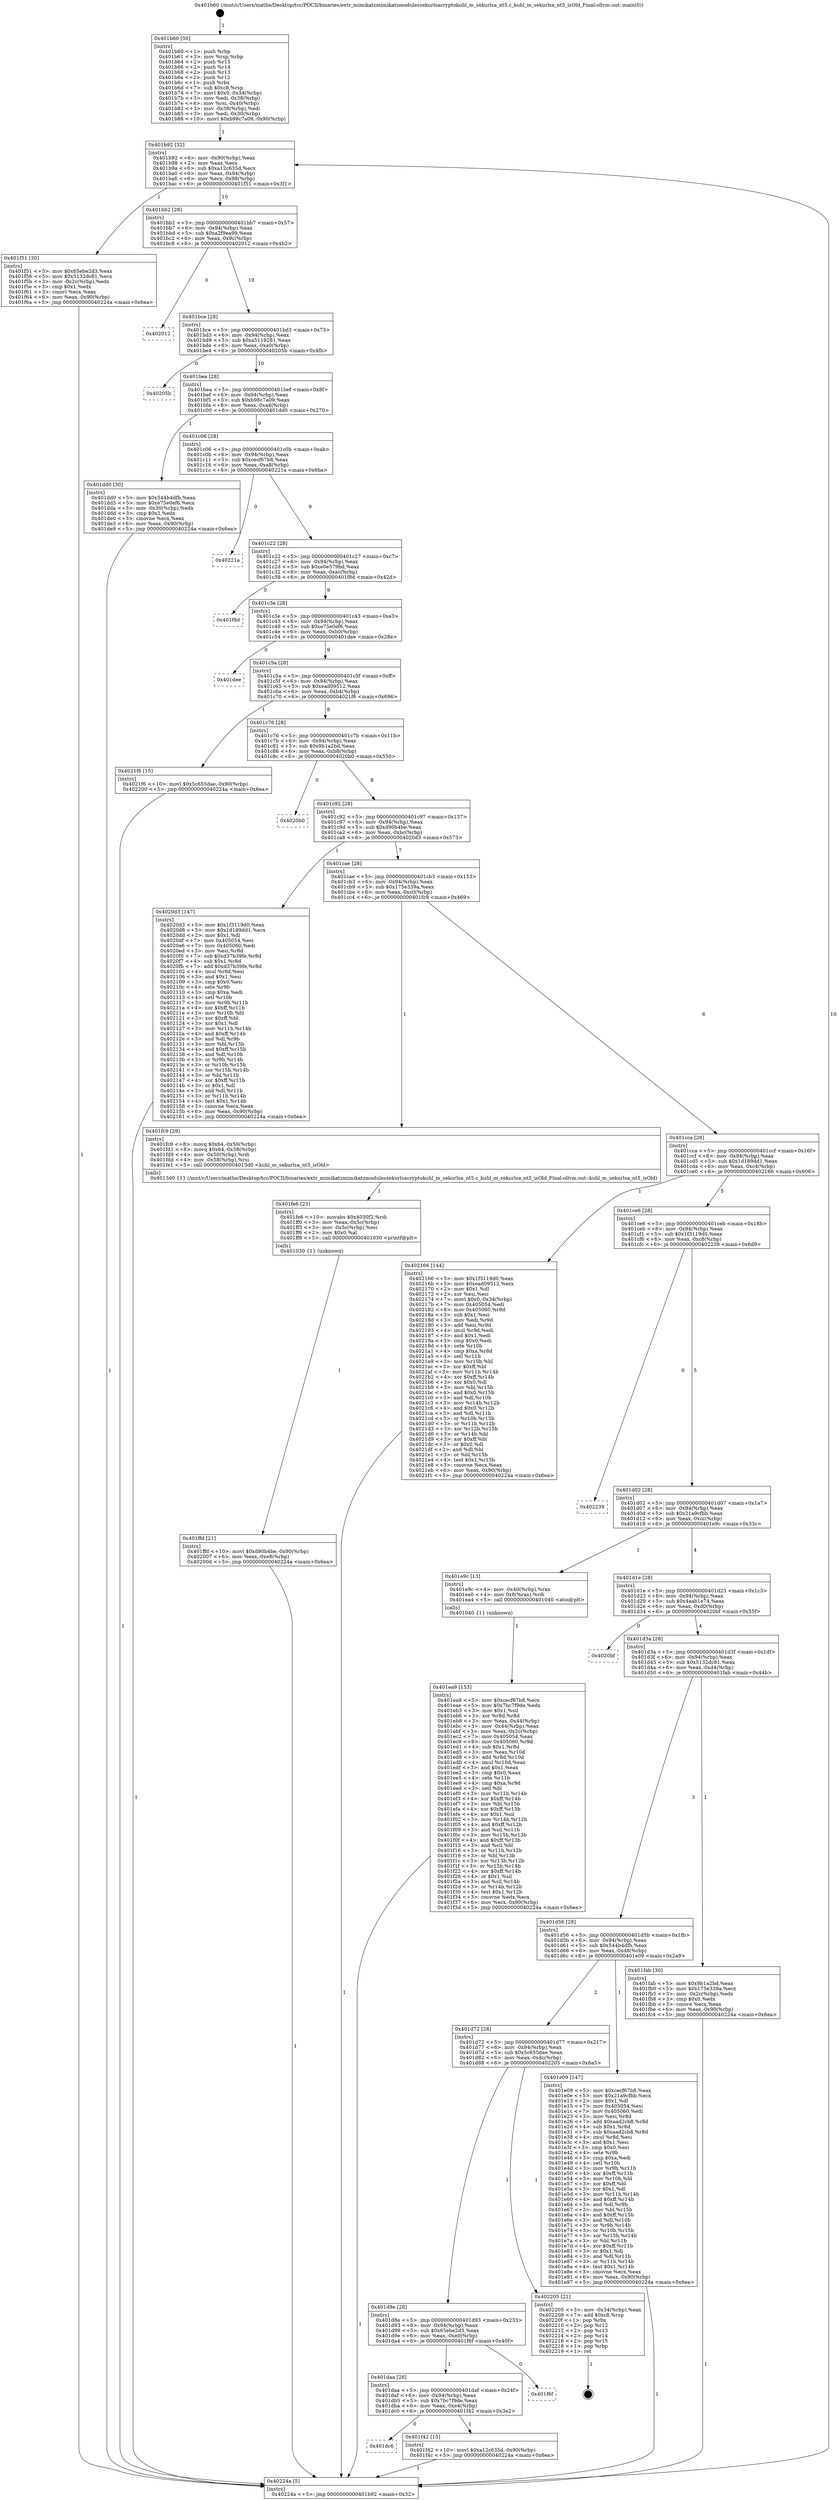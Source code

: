 digraph "0x401b60" {
  label = "0x401b60 (/mnt/c/Users/mathe/Desktop/tcc/POCII/binaries/extr_mimikatzmimikatzmodulessekurlsacryptokuhl_m_sekurlsa_nt5.c_kuhl_m_sekurlsa_nt5_isOld_Final-ollvm.out::main(0))"
  labelloc = "t"
  node[shape=record]

  Entry [label="",width=0.3,height=0.3,shape=circle,fillcolor=black,style=filled]
  "0x401b92" [label="{
     0x401b92 [32]\l
     | [instrs]\l
     &nbsp;&nbsp;0x401b92 \<+6\>: mov -0x90(%rbp),%eax\l
     &nbsp;&nbsp;0x401b98 \<+2\>: mov %eax,%ecx\l
     &nbsp;&nbsp;0x401b9a \<+6\>: sub $0xa12c635d,%ecx\l
     &nbsp;&nbsp;0x401ba0 \<+6\>: mov %eax,-0x94(%rbp)\l
     &nbsp;&nbsp;0x401ba6 \<+6\>: mov %ecx,-0x98(%rbp)\l
     &nbsp;&nbsp;0x401bac \<+6\>: je 0000000000401f51 \<main+0x3f1\>\l
  }"]
  "0x401f51" [label="{
     0x401f51 [30]\l
     | [instrs]\l
     &nbsp;&nbsp;0x401f51 \<+5\>: mov $0x65ebe2d3,%eax\l
     &nbsp;&nbsp;0x401f56 \<+5\>: mov $0x5132dc81,%ecx\l
     &nbsp;&nbsp;0x401f5b \<+3\>: mov -0x2c(%rbp),%edx\l
     &nbsp;&nbsp;0x401f5e \<+3\>: cmp $0x1,%edx\l
     &nbsp;&nbsp;0x401f61 \<+3\>: cmovl %ecx,%eax\l
     &nbsp;&nbsp;0x401f64 \<+6\>: mov %eax,-0x90(%rbp)\l
     &nbsp;&nbsp;0x401f6a \<+5\>: jmp 000000000040224a \<main+0x6ea\>\l
  }"]
  "0x401bb2" [label="{
     0x401bb2 [28]\l
     | [instrs]\l
     &nbsp;&nbsp;0x401bb2 \<+5\>: jmp 0000000000401bb7 \<main+0x57\>\l
     &nbsp;&nbsp;0x401bb7 \<+6\>: mov -0x94(%rbp),%eax\l
     &nbsp;&nbsp;0x401bbd \<+5\>: sub $0xa2f9ea99,%eax\l
     &nbsp;&nbsp;0x401bc2 \<+6\>: mov %eax,-0x9c(%rbp)\l
     &nbsp;&nbsp;0x401bc8 \<+6\>: je 0000000000402012 \<main+0x4b2\>\l
  }"]
  Exit [label="",width=0.3,height=0.3,shape=circle,fillcolor=black,style=filled,peripheries=2]
  "0x402012" [label="{
     0x402012\l
  }", style=dashed]
  "0x401bce" [label="{
     0x401bce [28]\l
     | [instrs]\l
     &nbsp;&nbsp;0x401bce \<+5\>: jmp 0000000000401bd3 \<main+0x73\>\l
     &nbsp;&nbsp;0x401bd3 \<+6\>: mov -0x94(%rbp),%eax\l
     &nbsp;&nbsp;0x401bd9 \<+5\>: sub $0xa5119281,%eax\l
     &nbsp;&nbsp;0x401bde \<+6\>: mov %eax,-0xa0(%rbp)\l
     &nbsp;&nbsp;0x401be4 \<+6\>: je 000000000040205b \<main+0x4fb\>\l
  }"]
  "0x401ffd" [label="{
     0x401ffd [21]\l
     | [instrs]\l
     &nbsp;&nbsp;0x401ffd \<+10\>: movl $0xd90b4be,-0x90(%rbp)\l
     &nbsp;&nbsp;0x402007 \<+6\>: mov %eax,-0xe8(%rbp)\l
     &nbsp;&nbsp;0x40200d \<+5\>: jmp 000000000040224a \<main+0x6ea\>\l
  }"]
  "0x40205b" [label="{
     0x40205b\l
  }", style=dashed]
  "0x401bea" [label="{
     0x401bea [28]\l
     | [instrs]\l
     &nbsp;&nbsp;0x401bea \<+5\>: jmp 0000000000401bef \<main+0x8f\>\l
     &nbsp;&nbsp;0x401bef \<+6\>: mov -0x94(%rbp),%eax\l
     &nbsp;&nbsp;0x401bf5 \<+5\>: sub $0xb98c7a09,%eax\l
     &nbsp;&nbsp;0x401bfa \<+6\>: mov %eax,-0xa4(%rbp)\l
     &nbsp;&nbsp;0x401c00 \<+6\>: je 0000000000401dd0 \<main+0x270\>\l
  }"]
  "0x401fe6" [label="{
     0x401fe6 [23]\l
     | [instrs]\l
     &nbsp;&nbsp;0x401fe6 \<+10\>: movabs $0x4030f2,%rdi\l
     &nbsp;&nbsp;0x401ff0 \<+3\>: mov %eax,-0x5c(%rbp)\l
     &nbsp;&nbsp;0x401ff3 \<+3\>: mov -0x5c(%rbp),%esi\l
     &nbsp;&nbsp;0x401ff6 \<+2\>: mov $0x0,%al\l
     &nbsp;&nbsp;0x401ff8 \<+5\>: call 0000000000401030 \<printf@plt\>\l
     | [calls]\l
     &nbsp;&nbsp;0x401030 \{1\} (unknown)\l
  }"]
  "0x401dd0" [label="{
     0x401dd0 [30]\l
     | [instrs]\l
     &nbsp;&nbsp;0x401dd0 \<+5\>: mov $0x544b4dfb,%eax\l
     &nbsp;&nbsp;0x401dd5 \<+5\>: mov $0xe75e0ef6,%ecx\l
     &nbsp;&nbsp;0x401dda \<+3\>: mov -0x30(%rbp),%edx\l
     &nbsp;&nbsp;0x401ddd \<+3\>: cmp $0x2,%edx\l
     &nbsp;&nbsp;0x401de0 \<+3\>: cmovne %ecx,%eax\l
     &nbsp;&nbsp;0x401de3 \<+6\>: mov %eax,-0x90(%rbp)\l
     &nbsp;&nbsp;0x401de9 \<+5\>: jmp 000000000040224a \<main+0x6ea\>\l
  }"]
  "0x401c06" [label="{
     0x401c06 [28]\l
     | [instrs]\l
     &nbsp;&nbsp;0x401c06 \<+5\>: jmp 0000000000401c0b \<main+0xab\>\l
     &nbsp;&nbsp;0x401c0b \<+6\>: mov -0x94(%rbp),%eax\l
     &nbsp;&nbsp;0x401c11 \<+5\>: sub $0xcecf67b8,%eax\l
     &nbsp;&nbsp;0x401c16 \<+6\>: mov %eax,-0xa8(%rbp)\l
     &nbsp;&nbsp;0x401c1c \<+6\>: je 000000000040221a \<main+0x6ba\>\l
  }"]
  "0x40224a" [label="{
     0x40224a [5]\l
     | [instrs]\l
     &nbsp;&nbsp;0x40224a \<+5\>: jmp 0000000000401b92 \<main+0x32\>\l
  }"]
  "0x401b60" [label="{
     0x401b60 [50]\l
     | [instrs]\l
     &nbsp;&nbsp;0x401b60 \<+1\>: push %rbp\l
     &nbsp;&nbsp;0x401b61 \<+3\>: mov %rsp,%rbp\l
     &nbsp;&nbsp;0x401b64 \<+2\>: push %r15\l
     &nbsp;&nbsp;0x401b66 \<+2\>: push %r14\l
     &nbsp;&nbsp;0x401b68 \<+2\>: push %r13\l
     &nbsp;&nbsp;0x401b6a \<+2\>: push %r12\l
     &nbsp;&nbsp;0x401b6c \<+1\>: push %rbx\l
     &nbsp;&nbsp;0x401b6d \<+7\>: sub $0xc8,%rsp\l
     &nbsp;&nbsp;0x401b74 \<+7\>: movl $0x0,-0x34(%rbp)\l
     &nbsp;&nbsp;0x401b7b \<+3\>: mov %edi,-0x38(%rbp)\l
     &nbsp;&nbsp;0x401b7e \<+4\>: mov %rsi,-0x40(%rbp)\l
     &nbsp;&nbsp;0x401b82 \<+3\>: mov -0x38(%rbp),%edi\l
     &nbsp;&nbsp;0x401b85 \<+3\>: mov %edi,-0x30(%rbp)\l
     &nbsp;&nbsp;0x401b88 \<+10\>: movl $0xb98c7a09,-0x90(%rbp)\l
  }"]
  "0x401dc6" [label="{
     0x401dc6\l
  }", style=dashed]
  "0x40221a" [label="{
     0x40221a\l
  }", style=dashed]
  "0x401c22" [label="{
     0x401c22 [28]\l
     | [instrs]\l
     &nbsp;&nbsp;0x401c22 \<+5\>: jmp 0000000000401c27 \<main+0xc7\>\l
     &nbsp;&nbsp;0x401c27 \<+6\>: mov -0x94(%rbp),%eax\l
     &nbsp;&nbsp;0x401c2d \<+5\>: sub $0xe0e579bd,%eax\l
     &nbsp;&nbsp;0x401c32 \<+6\>: mov %eax,-0xac(%rbp)\l
     &nbsp;&nbsp;0x401c38 \<+6\>: je 0000000000401f8d \<main+0x42d\>\l
  }"]
  "0x401f42" [label="{
     0x401f42 [15]\l
     | [instrs]\l
     &nbsp;&nbsp;0x401f42 \<+10\>: movl $0xa12c635d,-0x90(%rbp)\l
     &nbsp;&nbsp;0x401f4c \<+5\>: jmp 000000000040224a \<main+0x6ea\>\l
  }"]
  "0x401f8d" [label="{
     0x401f8d\l
  }", style=dashed]
  "0x401c3e" [label="{
     0x401c3e [28]\l
     | [instrs]\l
     &nbsp;&nbsp;0x401c3e \<+5\>: jmp 0000000000401c43 \<main+0xe3\>\l
     &nbsp;&nbsp;0x401c43 \<+6\>: mov -0x94(%rbp),%eax\l
     &nbsp;&nbsp;0x401c49 \<+5\>: sub $0xe75e0ef6,%eax\l
     &nbsp;&nbsp;0x401c4e \<+6\>: mov %eax,-0xb0(%rbp)\l
     &nbsp;&nbsp;0x401c54 \<+6\>: je 0000000000401dee \<main+0x28e\>\l
  }"]
  "0x401daa" [label="{
     0x401daa [28]\l
     | [instrs]\l
     &nbsp;&nbsp;0x401daa \<+5\>: jmp 0000000000401daf \<main+0x24f\>\l
     &nbsp;&nbsp;0x401daf \<+6\>: mov -0x94(%rbp),%eax\l
     &nbsp;&nbsp;0x401db5 \<+5\>: sub $0x7bc7f9de,%eax\l
     &nbsp;&nbsp;0x401dba \<+6\>: mov %eax,-0xe4(%rbp)\l
     &nbsp;&nbsp;0x401dc0 \<+6\>: je 0000000000401f42 \<main+0x3e2\>\l
  }"]
  "0x401dee" [label="{
     0x401dee\l
  }", style=dashed]
  "0x401c5a" [label="{
     0x401c5a [28]\l
     | [instrs]\l
     &nbsp;&nbsp;0x401c5a \<+5\>: jmp 0000000000401c5f \<main+0xff\>\l
     &nbsp;&nbsp;0x401c5f \<+6\>: mov -0x94(%rbp),%eax\l
     &nbsp;&nbsp;0x401c65 \<+5\>: sub $0xead09512,%eax\l
     &nbsp;&nbsp;0x401c6a \<+6\>: mov %eax,-0xb4(%rbp)\l
     &nbsp;&nbsp;0x401c70 \<+6\>: je 00000000004021f6 \<main+0x696\>\l
  }"]
  "0x401f6f" [label="{
     0x401f6f\l
  }", style=dashed]
  "0x4021f6" [label="{
     0x4021f6 [15]\l
     | [instrs]\l
     &nbsp;&nbsp;0x4021f6 \<+10\>: movl $0x5c655dae,-0x90(%rbp)\l
     &nbsp;&nbsp;0x402200 \<+5\>: jmp 000000000040224a \<main+0x6ea\>\l
  }"]
  "0x401c76" [label="{
     0x401c76 [28]\l
     | [instrs]\l
     &nbsp;&nbsp;0x401c76 \<+5\>: jmp 0000000000401c7b \<main+0x11b\>\l
     &nbsp;&nbsp;0x401c7b \<+6\>: mov -0x94(%rbp),%eax\l
     &nbsp;&nbsp;0x401c81 \<+5\>: sub $0x9b1a2bd,%eax\l
     &nbsp;&nbsp;0x401c86 \<+6\>: mov %eax,-0xb8(%rbp)\l
     &nbsp;&nbsp;0x401c8c \<+6\>: je 00000000004020b0 \<main+0x550\>\l
  }"]
  "0x401d8e" [label="{
     0x401d8e [28]\l
     | [instrs]\l
     &nbsp;&nbsp;0x401d8e \<+5\>: jmp 0000000000401d93 \<main+0x233\>\l
     &nbsp;&nbsp;0x401d93 \<+6\>: mov -0x94(%rbp),%eax\l
     &nbsp;&nbsp;0x401d99 \<+5\>: sub $0x65ebe2d3,%eax\l
     &nbsp;&nbsp;0x401d9e \<+6\>: mov %eax,-0xe0(%rbp)\l
     &nbsp;&nbsp;0x401da4 \<+6\>: je 0000000000401f6f \<main+0x40f\>\l
  }"]
  "0x4020b0" [label="{
     0x4020b0\l
  }", style=dashed]
  "0x401c92" [label="{
     0x401c92 [28]\l
     | [instrs]\l
     &nbsp;&nbsp;0x401c92 \<+5\>: jmp 0000000000401c97 \<main+0x137\>\l
     &nbsp;&nbsp;0x401c97 \<+6\>: mov -0x94(%rbp),%eax\l
     &nbsp;&nbsp;0x401c9d \<+5\>: sub $0xd90b4be,%eax\l
     &nbsp;&nbsp;0x401ca2 \<+6\>: mov %eax,-0xbc(%rbp)\l
     &nbsp;&nbsp;0x401ca8 \<+6\>: je 00000000004020d3 \<main+0x573\>\l
  }"]
  "0x402205" [label="{
     0x402205 [21]\l
     | [instrs]\l
     &nbsp;&nbsp;0x402205 \<+3\>: mov -0x34(%rbp),%eax\l
     &nbsp;&nbsp;0x402208 \<+7\>: add $0xc8,%rsp\l
     &nbsp;&nbsp;0x40220f \<+1\>: pop %rbx\l
     &nbsp;&nbsp;0x402210 \<+2\>: pop %r12\l
     &nbsp;&nbsp;0x402212 \<+2\>: pop %r13\l
     &nbsp;&nbsp;0x402214 \<+2\>: pop %r14\l
     &nbsp;&nbsp;0x402216 \<+2\>: pop %r15\l
     &nbsp;&nbsp;0x402218 \<+1\>: pop %rbp\l
     &nbsp;&nbsp;0x402219 \<+1\>: ret\l
  }"]
  "0x4020d3" [label="{
     0x4020d3 [147]\l
     | [instrs]\l
     &nbsp;&nbsp;0x4020d3 \<+5\>: mov $0x1f3119d0,%eax\l
     &nbsp;&nbsp;0x4020d8 \<+5\>: mov $0x1d189dd1,%ecx\l
     &nbsp;&nbsp;0x4020dd \<+2\>: mov $0x1,%dl\l
     &nbsp;&nbsp;0x4020df \<+7\>: mov 0x405054,%esi\l
     &nbsp;&nbsp;0x4020e6 \<+7\>: mov 0x405060,%edi\l
     &nbsp;&nbsp;0x4020ed \<+3\>: mov %esi,%r8d\l
     &nbsp;&nbsp;0x4020f0 \<+7\>: sub $0xd37b39fe,%r8d\l
     &nbsp;&nbsp;0x4020f7 \<+4\>: sub $0x1,%r8d\l
     &nbsp;&nbsp;0x4020fb \<+7\>: add $0xd37b39fe,%r8d\l
     &nbsp;&nbsp;0x402102 \<+4\>: imul %r8d,%esi\l
     &nbsp;&nbsp;0x402106 \<+3\>: and $0x1,%esi\l
     &nbsp;&nbsp;0x402109 \<+3\>: cmp $0x0,%esi\l
     &nbsp;&nbsp;0x40210c \<+4\>: sete %r9b\l
     &nbsp;&nbsp;0x402110 \<+3\>: cmp $0xa,%edi\l
     &nbsp;&nbsp;0x402113 \<+4\>: setl %r10b\l
     &nbsp;&nbsp;0x402117 \<+3\>: mov %r9b,%r11b\l
     &nbsp;&nbsp;0x40211a \<+4\>: xor $0xff,%r11b\l
     &nbsp;&nbsp;0x40211e \<+3\>: mov %r10b,%bl\l
     &nbsp;&nbsp;0x402121 \<+3\>: xor $0xff,%bl\l
     &nbsp;&nbsp;0x402124 \<+3\>: xor $0x1,%dl\l
     &nbsp;&nbsp;0x402127 \<+3\>: mov %r11b,%r14b\l
     &nbsp;&nbsp;0x40212a \<+4\>: and $0xff,%r14b\l
     &nbsp;&nbsp;0x40212e \<+3\>: and %dl,%r9b\l
     &nbsp;&nbsp;0x402131 \<+3\>: mov %bl,%r15b\l
     &nbsp;&nbsp;0x402134 \<+4\>: and $0xff,%r15b\l
     &nbsp;&nbsp;0x402138 \<+3\>: and %dl,%r10b\l
     &nbsp;&nbsp;0x40213b \<+3\>: or %r9b,%r14b\l
     &nbsp;&nbsp;0x40213e \<+3\>: or %r10b,%r15b\l
     &nbsp;&nbsp;0x402141 \<+3\>: xor %r15b,%r14b\l
     &nbsp;&nbsp;0x402144 \<+3\>: or %bl,%r11b\l
     &nbsp;&nbsp;0x402147 \<+4\>: xor $0xff,%r11b\l
     &nbsp;&nbsp;0x40214b \<+3\>: or $0x1,%dl\l
     &nbsp;&nbsp;0x40214e \<+3\>: and %dl,%r11b\l
     &nbsp;&nbsp;0x402151 \<+3\>: or %r11b,%r14b\l
     &nbsp;&nbsp;0x402154 \<+4\>: test $0x1,%r14b\l
     &nbsp;&nbsp;0x402158 \<+3\>: cmovne %ecx,%eax\l
     &nbsp;&nbsp;0x40215b \<+6\>: mov %eax,-0x90(%rbp)\l
     &nbsp;&nbsp;0x402161 \<+5\>: jmp 000000000040224a \<main+0x6ea\>\l
  }"]
  "0x401cae" [label="{
     0x401cae [28]\l
     | [instrs]\l
     &nbsp;&nbsp;0x401cae \<+5\>: jmp 0000000000401cb3 \<main+0x153\>\l
     &nbsp;&nbsp;0x401cb3 \<+6\>: mov -0x94(%rbp),%eax\l
     &nbsp;&nbsp;0x401cb9 \<+5\>: sub $0x175e339a,%eax\l
     &nbsp;&nbsp;0x401cbe \<+6\>: mov %eax,-0xc0(%rbp)\l
     &nbsp;&nbsp;0x401cc4 \<+6\>: je 0000000000401fc9 \<main+0x469\>\l
  }"]
  "0x401ea9" [label="{
     0x401ea9 [153]\l
     | [instrs]\l
     &nbsp;&nbsp;0x401ea9 \<+5\>: mov $0xcecf67b8,%ecx\l
     &nbsp;&nbsp;0x401eae \<+5\>: mov $0x7bc7f9de,%edx\l
     &nbsp;&nbsp;0x401eb3 \<+3\>: mov $0x1,%sil\l
     &nbsp;&nbsp;0x401eb6 \<+3\>: xor %r8d,%r8d\l
     &nbsp;&nbsp;0x401eb9 \<+3\>: mov %eax,-0x44(%rbp)\l
     &nbsp;&nbsp;0x401ebc \<+3\>: mov -0x44(%rbp),%eax\l
     &nbsp;&nbsp;0x401ebf \<+3\>: mov %eax,-0x2c(%rbp)\l
     &nbsp;&nbsp;0x401ec2 \<+7\>: mov 0x405054,%eax\l
     &nbsp;&nbsp;0x401ec9 \<+8\>: mov 0x405060,%r9d\l
     &nbsp;&nbsp;0x401ed1 \<+4\>: sub $0x1,%r8d\l
     &nbsp;&nbsp;0x401ed5 \<+3\>: mov %eax,%r10d\l
     &nbsp;&nbsp;0x401ed8 \<+3\>: add %r8d,%r10d\l
     &nbsp;&nbsp;0x401edb \<+4\>: imul %r10d,%eax\l
     &nbsp;&nbsp;0x401edf \<+3\>: and $0x1,%eax\l
     &nbsp;&nbsp;0x401ee2 \<+3\>: cmp $0x0,%eax\l
     &nbsp;&nbsp;0x401ee5 \<+4\>: sete %r11b\l
     &nbsp;&nbsp;0x401ee9 \<+4\>: cmp $0xa,%r9d\l
     &nbsp;&nbsp;0x401eed \<+3\>: setl %bl\l
     &nbsp;&nbsp;0x401ef0 \<+3\>: mov %r11b,%r14b\l
     &nbsp;&nbsp;0x401ef3 \<+4\>: xor $0xff,%r14b\l
     &nbsp;&nbsp;0x401ef7 \<+3\>: mov %bl,%r15b\l
     &nbsp;&nbsp;0x401efa \<+4\>: xor $0xff,%r15b\l
     &nbsp;&nbsp;0x401efe \<+4\>: xor $0x1,%sil\l
     &nbsp;&nbsp;0x401f02 \<+3\>: mov %r14b,%r12b\l
     &nbsp;&nbsp;0x401f05 \<+4\>: and $0xff,%r12b\l
     &nbsp;&nbsp;0x401f09 \<+3\>: and %sil,%r11b\l
     &nbsp;&nbsp;0x401f0c \<+3\>: mov %r15b,%r13b\l
     &nbsp;&nbsp;0x401f0f \<+4\>: and $0xff,%r13b\l
     &nbsp;&nbsp;0x401f13 \<+3\>: and %sil,%bl\l
     &nbsp;&nbsp;0x401f16 \<+3\>: or %r11b,%r12b\l
     &nbsp;&nbsp;0x401f19 \<+3\>: or %bl,%r13b\l
     &nbsp;&nbsp;0x401f1c \<+3\>: xor %r13b,%r12b\l
     &nbsp;&nbsp;0x401f1f \<+3\>: or %r15b,%r14b\l
     &nbsp;&nbsp;0x401f22 \<+4\>: xor $0xff,%r14b\l
     &nbsp;&nbsp;0x401f26 \<+4\>: or $0x1,%sil\l
     &nbsp;&nbsp;0x401f2a \<+3\>: and %sil,%r14b\l
     &nbsp;&nbsp;0x401f2d \<+3\>: or %r14b,%r12b\l
     &nbsp;&nbsp;0x401f30 \<+4\>: test $0x1,%r12b\l
     &nbsp;&nbsp;0x401f34 \<+3\>: cmovne %edx,%ecx\l
     &nbsp;&nbsp;0x401f37 \<+6\>: mov %ecx,-0x90(%rbp)\l
     &nbsp;&nbsp;0x401f3d \<+5\>: jmp 000000000040224a \<main+0x6ea\>\l
  }"]
  "0x401fc9" [label="{
     0x401fc9 [29]\l
     | [instrs]\l
     &nbsp;&nbsp;0x401fc9 \<+8\>: movq $0x64,-0x50(%rbp)\l
     &nbsp;&nbsp;0x401fd1 \<+8\>: movq $0x64,-0x58(%rbp)\l
     &nbsp;&nbsp;0x401fd9 \<+4\>: mov -0x50(%rbp),%rdi\l
     &nbsp;&nbsp;0x401fdd \<+4\>: mov -0x58(%rbp),%rsi\l
     &nbsp;&nbsp;0x401fe1 \<+5\>: call 00000000004013d0 \<kuhl_m_sekurlsa_nt5_isOld\>\l
     | [calls]\l
     &nbsp;&nbsp;0x4013d0 \{1\} (/mnt/c/Users/mathe/Desktop/tcc/POCII/binaries/extr_mimikatzmimikatzmodulessekurlsacryptokuhl_m_sekurlsa_nt5.c_kuhl_m_sekurlsa_nt5_isOld_Final-ollvm.out::kuhl_m_sekurlsa_nt5_isOld)\l
  }"]
  "0x401cca" [label="{
     0x401cca [28]\l
     | [instrs]\l
     &nbsp;&nbsp;0x401cca \<+5\>: jmp 0000000000401ccf \<main+0x16f\>\l
     &nbsp;&nbsp;0x401ccf \<+6\>: mov -0x94(%rbp),%eax\l
     &nbsp;&nbsp;0x401cd5 \<+5\>: sub $0x1d189dd1,%eax\l
     &nbsp;&nbsp;0x401cda \<+6\>: mov %eax,-0xc4(%rbp)\l
     &nbsp;&nbsp;0x401ce0 \<+6\>: je 0000000000402166 \<main+0x606\>\l
  }"]
  "0x401d72" [label="{
     0x401d72 [28]\l
     | [instrs]\l
     &nbsp;&nbsp;0x401d72 \<+5\>: jmp 0000000000401d77 \<main+0x217\>\l
     &nbsp;&nbsp;0x401d77 \<+6\>: mov -0x94(%rbp),%eax\l
     &nbsp;&nbsp;0x401d7d \<+5\>: sub $0x5c655dae,%eax\l
     &nbsp;&nbsp;0x401d82 \<+6\>: mov %eax,-0xdc(%rbp)\l
     &nbsp;&nbsp;0x401d88 \<+6\>: je 0000000000402205 \<main+0x6a5\>\l
  }"]
  "0x402166" [label="{
     0x402166 [144]\l
     | [instrs]\l
     &nbsp;&nbsp;0x402166 \<+5\>: mov $0x1f3119d0,%eax\l
     &nbsp;&nbsp;0x40216b \<+5\>: mov $0xead09512,%ecx\l
     &nbsp;&nbsp;0x402170 \<+2\>: mov $0x1,%dl\l
     &nbsp;&nbsp;0x402172 \<+2\>: xor %esi,%esi\l
     &nbsp;&nbsp;0x402174 \<+7\>: movl $0x0,-0x34(%rbp)\l
     &nbsp;&nbsp;0x40217b \<+7\>: mov 0x405054,%edi\l
     &nbsp;&nbsp;0x402182 \<+8\>: mov 0x405060,%r8d\l
     &nbsp;&nbsp;0x40218a \<+3\>: sub $0x1,%esi\l
     &nbsp;&nbsp;0x40218d \<+3\>: mov %edi,%r9d\l
     &nbsp;&nbsp;0x402190 \<+3\>: add %esi,%r9d\l
     &nbsp;&nbsp;0x402193 \<+4\>: imul %r9d,%edi\l
     &nbsp;&nbsp;0x402197 \<+3\>: and $0x1,%edi\l
     &nbsp;&nbsp;0x40219a \<+3\>: cmp $0x0,%edi\l
     &nbsp;&nbsp;0x40219d \<+4\>: sete %r10b\l
     &nbsp;&nbsp;0x4021a1 \<+4\>: cmp $0xa,%r8d\l
     &nbsp;&nbsp;0x4021a5 \<+4\>: setl %r11b\l
     &nbsp;&nbsp;0x4021a9 \<+3\>: mov %r10b,%bl\l
     &nbsp;&nbsp;0x4021ac \<+3\>: xor $0xff,%bl\l
     &nbsp;&nbsp;0x4021af \<+3\>: mov %r11b,%r14b\l
     &nbsp;&nbsp;0x4021b2 \<+4\>: xor $0xff,%r14b\l
     &nbsp;&nbsp;0x4021b6 \<+3\>: xor $0x0,%dl\l
     &nbsp;&nbsp;0x4021b9 \<+3\>: mov %bl,%r15b\l
     &nbsp;&nbsp;0x4021bc \<+4\>: and $0x0,%r15b\l
     &nbsp;&nbsp;0x4021c0 \<+3\>: and %dl,%r10b\l
     &nbsp;&nbsp;0x4021c3 \<+3\>: mov %r14b,%r12b\l
     &nbsp;&nbsp;0x4021c6 \<+4\>: and $0x0,%r12b\l
     &nbsp;&nbsp;0x4021ca \<+3\>: and %dl,%r11b\l
     &nbsp;&nbsp;0x4021cd \<+3\>: or %r10b,%r15b\l
     &nbsp;&nbsp;0x4021d0 \<+3\>: or %r11b,%r12b\l
     &nbsp;&nbsp;0x4021d3 \<+3\>: xor %r12b,%r15b\l
     &nbsp;&nbsp;0x4021d6 \<+3\>: or %r14b,%bl\l
     &nbsp;&nbsp;0x4021d9 \<+3\>: xor $0xff,%bl\l
     &nbsp;&nbsp;0x4021dc \<+3\>: or $0x0,%dl\l
     &nbsp;&nbsp;0x4021df \<+2\>: and %dl,%bl\l
     &nbsp;&nbsp;0x4021e1 \<+3\>: or %bl,%r15b\l
     &nbsp;&nbsp;0x4021e4 \<+4\>: test $0x1,%r15b\l
     &nbsp;&nbsp;0x4021e8 \<+3\>: cmovne %ecx,%eax\l
     &nbsp;&nbsp;0x4021eb \<+6\>: mov %eax,-0x90(%rbp)\l
     &nbsp;&nbsp;0x4021f1 \<+5\>: jmp 000000000040224a \<main+0x6ea\>\l
  }"]
  "0x401ce6" [label="{
     0x401ce6 [28]\l
     | [instrs]\l
     &nbsp;&nbsp;0x401ce6 \<+5\>: jmp 0000000000401ceb \<main+0x18b\>\l
     &nbsp;&nbsp;0x401ceb \<+6\>: mov -0x94(%rbp),%eax\l
     &nbsp;&nbsp;0x401cf1 \<+5\>: sub $0x1f3119d0,%eax\l
     &nbsp;&nbsp;0x401cf6 \<+6\>: mov %eax,-0xc8(%rbp)\l
     &nbsp;&nbsp;0x401cfc \<+6\>: je 0000000000402239 \<main+0x6d9\>\l
  }"]
  "0x401e09" [label="{
     0x401e09 [147]\l
     | [instrs]\l
     &nbsp;&nbsp;0x401e09 \<+5\>: mov $0xcecf67b8,%eax\l
     &nbsp;&nbsp;0x401e0e \<+5\>: mov $0x21a9cfbb,%ecx\l
     &nbsp;&nbsp;0x401e13 \<+2\>: mov $0x1,%dl\l
     &nbsp;&nbsp;0x401e15 \<+7\>: mov 0x405054,%esi\l
     &nbsp;&nbsp;0x401e1c \<+7\>: mov 0x405060,%edi\l
     &nbsp;&nbsp;0x401e23 \<+3\>: mov %esi,%r8d\l
     &nbsp;&nbsp;0x401e26 \<+7\>: add $0xaad2cb8,%r8d\l
     &nbsp;&nbsp;0x401e2d \<+4\>: sub $0x1,%r8d\l
     &nbsp;&nbsp;0x401e31 \<+7\>: sub $0xaad2cb8,%r8d\l
     &nbsp;&nbsp;0x401e38 \<+4\>: imul %r8d,%esi\l
     &nbsp;&nbsp;0x401e3c \<+3\>: and $0x1,%esi\l
     &nbsp;&nbsp;0x401e3f \<+3\>: cmp $0x0,%esi\l
     &nbsp;&nbsp;0x401e42 \<+4\>: sete %r9b\l
     &nbsp;&nbsp;0x401e46 \<+3\>: cmp $0xa,%edi\l
     &nbsp;&nbsp;0x401e49 \<+4\>: setl %r10b\l
     &nbsp;&nbsp;0x401e4d \<+3\>: mov %r9b,%r11b\l
     &nbsp;&nbsp;0x401e50 \<+4\>: xor $0xff,%r11b\l
     &nbsp;&nbsp;0x401e54 \<+3\>: mov %r10b,%bl\l
     &nbsp;&nbsp;0x401e57 \<+3\>: xor $0xff,%bl\l
     &nbsp;&nbsp;0x401e5a \<+3\>: xor $0x1,%dl\l
     &nbsp;&nbsp;0x401e5d \<+3\>: mov %r11b,%r14b\l
     &nbsp;&nbsp;0x401e60 \<+4\>: and $0xff,%r14b\l
     &nbsp;&nbsp;0x401e64 \<+3\>: and %dl,%r9b\l
     &nbsp;&nbsp;0x401e67 \<+3\>: mov %bl,%r15b\l
     &nbsp;&nbsp;0x401e6a \<+4\>: and $0xff,%r15b\l
     &nbsp;&nbsp;0x401e6e \<+3\>: and %dl,%r10b\l
     &nbsp;&nbsp;0x401e71 \<+3\>: or %r9b,%r14b\l
     &nbsp;&nbsp;0x401e74 \<+3\>: or %r10b,%r15b\l
     &nbsp;&nbsp;0x401e77 \<+3\>: xor %r15b,%r14b\l
     &nbsp;&nbsp;0x401e7a \<+3\>: or %bl,%r11b\l
     &nbsp;&nbsp;0x401e7d \<+4\>: xor $0xff,%r11b\l
     &nbsp;&nbsp;0x401e81 \<+3\>: or $0x1,%dl\l
     &nbsp;&nbsp;0x401e84 \<+3\>: and %dl,%r11b\l
     &nbsp;&nbsp;0x401e87 \<+3\>: or %r11b,%r14b\l
     &nbsp;&nbsp;0x401e8a \<+4\>: test $0x1,%r14b\l
     &nbsp;&nbsp;0x401e8e \<+3\>: cmovne %ecx,%eax\l
     &nbsp;&nbsp;0x401e91 \<+6\>: mov %eax,-0x90(%rbp)\l
     &nbsp;&nbsp;0x401e97 \<+5\>: jmp 000000000040224a \<main+0x6ea\>\l
  }"]
  "0x402239" [label="{
     0x402239\l
  }", style=dashed]
  "0x401d02" [label="{
     0x401d02 [28]\l
     | [instrs]\l
     &nbsp;&nbsp;0x401d02 \<+5\>: jmp 0000000000401d07 \<main+0x1a7\>\l
     &nbsp;&nbsp;0x401d07 \<+6\>: mov -0x94(%rbp),%eax\l
     &nbsp;&nbsp;0x401d0d \<+5\>: sub $0x21a9cfbb,%eax\l
     &nbsp;&nbsp;0x401d12 \<+6\>: mov %eax,-0xcc(%rbp)\l
     &nbsp;&nbsp;0x401d18 \<+6\>: je 0000000000401e9c \<main+0x33c\>\l
  }"]
  "0x401d56" [label="{
     0x401d56 [28]\l
     | [instrs]\l
     &nbsp;&nbsp;0x401d56 \<+5\>: jmp 0000000000401d5b \<main+0x1fb\>\l
     &nbsp;&nbsp;0x401d5b \<+6\>: mov -0x94(%rbp),%eax\l
     &nbsp;&nbsp;0x401d61 \<+5\>: sub $0x544b4dfb,%eax\l
     &nbsp;&nbsp;0x401d66 \<+6\>: mov %eax,-0xd8(%rbp)\l
     &nbsp;&nbsp;0x401d6c \<+6\>: je 0000000000401e09 \<main+0x2a9\>\l
  }"]
  "0x401e9c" [label="{
     0x401e9c [13]\l
     | [instrs]\l
     &nbsp;&nbsp;0x401e9c \<+4\>: mov -0x40(%rbp),%rax\l
     &nbsp;&nbsp;0x401ea0 \<+4\>: mov 0x8(%rax),%rdi\l
     &nbsp;&nbsp;0x401ea4 \<+5\>: call 0000000000401040 \<atoi@plt\>\l
     | [calls]\l
     &nbsp;&nbsp;0x401040 \{1\} (unknown)\l
  }"]
  "0x401d1e" [label="{
     0x401d1e [28]\l
     | [instrs]\l
     &nbsp;&nbsp;0x401d1e \<+5\>: jmp 0000000000401d23 \<main+0x1c3\>\l
     &nbsp;&nbsp;0x401d23 \<+6\>: mov -0x94(%rbp),%eax\l
     &nbsp;&nbsp;0x401d29 \<+5\>: sub $0x4aab1e74,%eax\l
     &nbsp;&nbsp;0x401d2e \<+6\>: mov %eax,-0xd0(%rbp)\l
     &nbsp;&nbsp;0x401d34 \<+6\>: je 00000000004020bf \<main+0x55f\>\l
  }"]
  "0x401fab" [label="{
     0x401fab [30]\l
     | [instrs]\l
     &nbsp;&nbsp;0x401fab \<+5\>: mov $0x9b1a2bd,%eax\l
     &nbsp;&nbsp;0x401fb0 \<+5\>: mov $0x175e339a,%ecx\l
     &nbsp;&nbsp;0x401fb5 \<+3\>: mov -0x2c(%rbp),%edx\l
     &nbsp;&nbsp;0x401fb8 \<+3\>: cmp $0x0,%edx\l
     &nbsp;&nbsp;0x401fbb \<+3\>: cmove %ecx,%eax\l
     &nbsp;&nbsp;0x401fbe \<+6\>: mov %eax,-0x90(%rbp)\l
     &nbsp;&nbsp;0x401fc4 \<+5\>: jmp 000000000040224a \<main+0x6ea\>\l
  }"]
  "0x4020bf" [label="{
     0x4020bf\l
  }", style=dashed]
  "0x401d3a" [label="{
     0x401d3a [28]\l
     | [instrs]\l
     &nbsp;&nbsp;0x401d3a \<+5\>: jmp 0000000000401d3f \<main+0x1df\>\l
     &nbsp;&nbsp;0x401d3f \<+6\>: mov -0x94(%rbp),%eax\l
     &nbsp;&nbsp;0x401d45 \<+5\>: sub $0x5132dc81,%eax\l
     &nbsp;&nbsp;0x401d4a \<+6\>: mov %eax,-0xd4(%rbp)\l
     &nbsp;&nbsp;0x401d50 \<+6\>: je 0000000000401fab \<main+0x44b\>\l
  }"]
  Entry -> "0x401b60" [label=" 1"]
  "0x401b92" -> "0x401f51" [label=" 1"]
  "0x401b92" -> "0x401bb2" [label=" 10"]
  "0x402205" -> Exit [label=" 1"]
  "0x401bb2" -> "0x402012" [label=" 0"]
  "0x401bb2" -> "0x401bce" [label=" 10"]
  "0x4021f6" -> "0x40224a" [label=" 1"]
  "0x401bce" -> "0x40205b" [label=" 0"]
  "0x401bce" -> "0x401bea" [label=" 10"]
  "0x402166" -> "0x40224a" [label=" 1"]
  "0x401bea" -> "0x401dd0" [label=" 1"]
  "0x401bea" -> "0x401c06" [label=" 9"]
  "0x401dd0" -> "0x40224a" [label=" 1"]
  "0x401b60" -> "0x401b92" [label=" 1"]
  "0x40224a" -> "0x401b92" [label=" 10"]
  "0x4020d3" -> "0x40224a" [label=" 1"]
  "0x401c06" -> "0x40221a" [label=" 0"]
  "0x401c06" -> "0x401c22" [label=" 9"]
  "0x401ffd" -> "0x40224a" [label=" 1"]
  "0x401c22" -> "0x401f8d" [label=" 0"]
  "0x401c22" -> "0x401c3e" [label=" 9"]
  "0x401fe6" -> "0x401ffd" [label=" 1"]
  "0x401c3e" -> "0x401dee" [label=" 0"]
  "0x401c3e" -> "0x401c5a" [label=" 9"]
  "0x401fab" -> "0x40224a" [label=" 1"]
  "0x401c5a" -> "0x4021f6" [label=" 1"]
  "0x401c5a" -> "0x401c76" [label=" 8"]
  "0x401f51" -> "0x40224a" [label=" 1"]
  "0x401c76" -> "0x4020b0" [label=" 0"]
  "0x401c76" -> "0x401c92" [label=" 8"]
  "0x401daa" -> "0x401dc6" [label=" 0"]
  "0x401c92" -> "0x4020d3" [label=" 1"]
  "0x401c92" -> "0x401cae" [label=" 7"]
  "0x401daa" -> "0x401f42" [label=" 1"]
  "0x401cae" -> "0x401fc9" [label=" 1"]
  "0x401cae" -> "0x401cca" [label=" 6"]
  "0x401d8e" -> "0x401daa" [label=" 1"]
  "0x401cca" -> "0x402166" [label=" 1"]
  "0x401cca" -> "0x401ce6" [label=" 5"]
  "0x401d8e" -> "0x401f6f" [label=" 0"]
  "0x401ce6" -> "0x402239" [label=" 0"]
  "0x401ce6" -> "0x401d02" [label=" 5"]
  "0x401f42" -> "0x40224a" [label=" 1"]
  "0x401d02" -> "0x401e9c" [label=" 1"]
  "0x401d02" -> "0x401d1e" [label=" 4"]
  "0x401d72" -> "0x402205" [label=" 1"]
  "0x401d1e" -> "0x4020bf" [label=" 0"]
  "0x401d1e" -> "0x401d3a" [label=" 4"]
  "0x401fc9" -> "0x401fe6" [label=" 1"]
  "0x401d3a" -> "0x401fab" [label=" 1"]
  "0x401d3a" -> "0x401d56" [label=" 3"]
  "0x401d72" -> "0x401d8e" [label=" 1"]
  "0x401d56" -> "0x401e09" [label=" 1"]
  "0x401d56" -> "0x401d72" [label=" 2"]
  "0x401e09" -> "0x40224a" [label=" 1"]
  "0x401e9c" -> "0x401ea9" [label=" 1"]
  "0x401ea9" -> "0x40224a" [label=" 1"]
}
